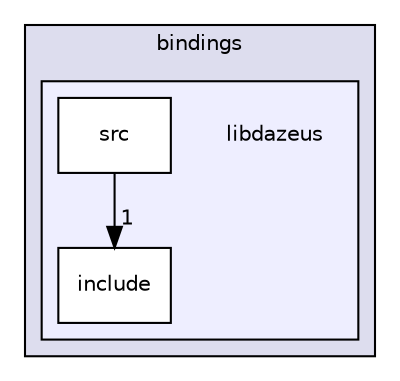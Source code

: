 digraph G {
  compound=true
  node [ fontsize="10", fontname="Helvetica"];
  edge [ labelfontsize="10", labelfontname="Helvetica"];
  subgraph clusterdir_e9a1afb47a08e9bb64dad51bae0f2774 {
    graph [ bgcolor="#ddddee", pencolor="black", label="bindings" fontname="Helvetica", fontsize="10", URL="dir_e9a1afb47a08e9bb64dad51bae0f2774.html"]
  subgraph clusterdir_40ca6315ddbcc6fcadb491a538df6a0b {
    graph [ bgcolor="#eeeeff", pencolor="black", label="" URL="dir_40ca6315ddbcc6fcadb491a538df6a0b.html"];
    dir_40ca6315ddbcc6fcadb491a538df6a0b [shape=plaintext label="libdazeus"];
    dir_b0ce9f1ef90a533d160b814cc7d0f4ad [shape=box label="include" color="black" fillcolor="white" style="filled" URL="dir_b0ce9f1ef90a533d160b814cc7d0f4ad.html"];
    dir_fa9a7bb3024747ad52102b03f7a35cff [shape=box label="src" color="black" fillcolor="white" style="filled" URL="dir_fa9a7bb3024747ad52102b03f7a35cff.html"];
  }
  }
  dir_fa9a7bb3024747ad52102b03f7a35cff->dir_b0ce9f1ef90a533d160b814cc7d0f4ad [headlabel="1", labeldistance=1.5 headhref="dir_000003_000002.html"];
}
